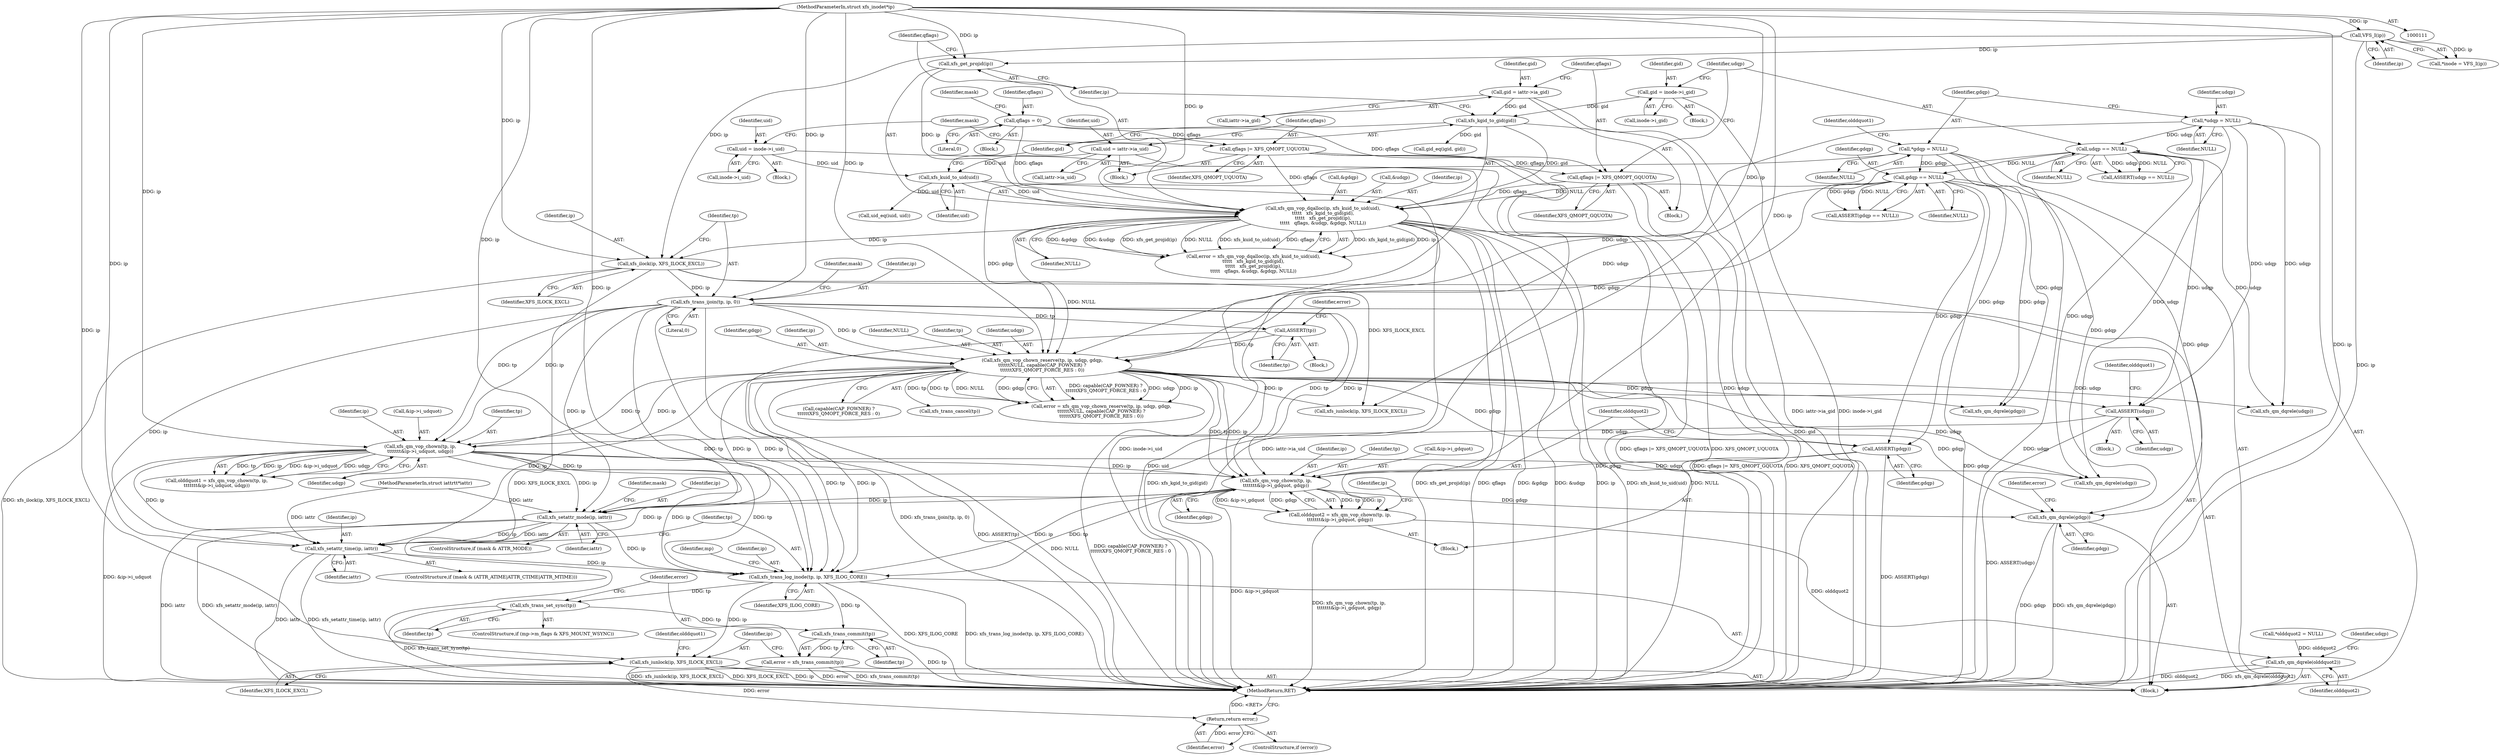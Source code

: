 digraph "0_linux_1fb254aa983bf190cfd685d40c64a480a9bafaee@API" {
"1000460" [label="(Call,xfs_qm_vop_chown(tp, ip,\n\t\t\t\t\t\t\t&ip->i_gdquot, gdqp))"];
"1000281" [label="(Call,xfs_trans_ijoin(tp, ip, 0))"];
"1000278" [label="(Call,xfs_ilock(ip, XFS_ILOCK_EXCL))"];
"1000125" [label="(Call,VFS_I(ip))"];
"1000112" [label="(MethodParameterIn,struct xfs_inode\t*ip)"];
"1000243" [label="(Call,xfs_qm_vop_dqalloc(ip, xfs_kuid_to_uid(uid),\n\t\t\t\t\t   xfs_kgid_to_gid(gid),\n\t\t\t\t\t   xfs_get_projid(ip),\n\t\t\t\t\t   qflags, &udqp, &gdqp, NULL))"];
"1000249" [label="(Call,xfs_get_projid(ip))"];
"1000245" [label="(Call,xfs_kuid_to_uid(uid))"];
"1000205" [label="(Call,uid = inode->i_uid)"];
"1000195" [label="(Call,uid = iattr->ia_uid)"];
"1000247" [label="(Call,xfs_kgid_to_gid(gid))"];
"1000218" [label="(Call,gid = iattr->ia_gid)"];
"1000228" [label="(Call,gid = inode->i_gid)"];
"1000200" [label="(Call,qflags |= XFS_QMOPT_UQUOTA)"];
"1000184" [label="(Call,qflags = 0)"];
"1000223" [label="(Call,qflags |= XFS_QMOPT_GQUOTA)"];
"1000238" [label="(Call,gdqp == NULL)"];
"1000156" [label="(Call,*gdqp = NULL)"];
"1000234" [label="(Call,udqp == NULL)"];
"1000152" [label="(Call,*udqp = NULL)"];
"1000408" [label="(Call,xfs_qm_vop_chown(tp, ip,\n\t\t\t\t\t\t\t&ip->i_udquot, udqp))"];
"1000346" [label="(Call,xfs_qm_vop_chown_reserve(tp, ip, udqp, gdqp,\n\t\t\t\t\t\tNULL, capable(CAP_FOWNER) ?\n\t\t\t\t\t\tXFS_QMOPT_FORCE_RES : 0))"];
"1000342" [label="(Call,ASSERT(tp))"];
"1000404" [label="(Call,ASSERT(udqp))"];
"1000456" [label="(Call,ASSERT(gdqp))"];
"1000458" [label="(Call,olddquot2 = xfs_qm_vop_chown(tp, ip,\n\t\t\t\t\t\t\t&ip->i_gdquot, gdqp))"];
"1000523" [label="(Call,xfs_qm_dqrele(olddquot2))"];
"1000485" [label="(Call,xfs_setattr_mode(ip, iattr))"];
"1000496" [label="(Call,xfs_setattr_time(ip, iattr))"];
"1000499" [label="(Call,xfs_trans_log_inode(tp, ip, XFS_ILOG_CORE))"];
"1000512" [label="(Call,xfs_trans_set_sync(tp))"];
"1000516" [label="(Call,xfs_trans_commit(tp))"];
"1000514" [label="(Call,error = xfs_trans_commit(tp))"];
"1000531" [label="(Return,return error;)"];
"1000518" [label="(Call,xfs_iunlock(ip, XFS_ILOCK_EXCL))"];
"1000527" [label="(Call,xfs_qm_dqrele(gdqp))"];
"1000249" [label="(Call,xfs_get_projid(ip))"];
"1000460" [label="(Call,xfs_qm_vop_chown(tp, ip,\n\t\t\t\t\t\t\t&ip->i_gdquot, gdqp))"];
"1000516" [label="(Call,xfs_trans_commit(tp))"];
"1000486" [label="(Identifier,ip)"];
"1000186" [label="(Literal,0)"];
"1000287" [label="(Identifier,mask)"];
"1000569" [label="(MethodReturn,RET)"];
"1000234" [label="(Call,udqp == NULL)"];
"1000498" [label="(Identifier,iattr)"];
"1000346" [label="(Call,xfs_qm_vop_chown_reserve(tp, ip, udqp, gdqp,\n\t\t\t\t\t\tNULL, capable(CAP_FOWNER) ?\n\t\t\t\t\t\tXFS_QMOPT_FORCE_RES : 0))"];
"1000409" [label="(Identifier,tp)"];
"1000456" [label="(Call,ASSERT(gdqp))"];
"1000194" [label="(Block,)"];
"1000190" [label="(Identifier,mask)"];
"1000410" [label="(Identifier,ip)"];
"1000281" [label="(Call,xfs_trans_ijoin(tp, ip, 0))"];
"1000343" [label="(Identifier,tp)"];
"1000512" [label="(Call,xfs_trans_set_sync(tp))"];
"1000225" [label="(Identifier,XFS_QMOPT_GQUOTA)"];
"1000517" [label="(Identifier,tp)"];
"1000254" [label="(Call,&gdqp)"];
"1000158" [label="(Identifier,NULL)"];
"1000112" [label="(MethodParameterIn,struct xfs_inode\t*ip)"];
"1000341" [label="(Block,)"];
"1000351" [label="(Identifier,NULL)"];
"1000500" [label="(Identifier,tp)"];
"1000458" [label="(Call,olddquot2 = xfs_qm_vop_chown(tp, ip,\n\t\t\t\t\t\t\t&ip->i_gdquot, gdqp))"];
"1000213" [label="(Identifier,mask)"];
"1000488" [label="(ControlStructure,if (mask & (ATTR_ATIME|ATTR_CTIME|ATTR_MTIME)))"];
"1000251" [label="(Identifier,qflags)"];
"1000207" [label="(Call,inode->i_uid)"];
"1000205" [label="(Call,uid = inode->i_uid)"];
"1000279" [label="(Identifier,ip)"];
"1000431" [label="(Call,gid_eq(igid, gid))"];
"1000202" [label="(Identifier,XFS_QMOPT_UQUOTA)"];
"1000201" [label="(Identifier,qflags)"];
"1000154" [label="(Identifier,NULL)"];
"1000407" [label="(Identifier,olddquot1)"];
"1000499" [label="(Call,xfs_trans_log_inode(tp, ip, XFS_ILOG_CORE))"];
"1000404" [label="(Call,ASSERT(udqp))"];
"1000347" [label="(Identifier,tp)"];
"1000256" [label="(Identifier,NULL)"];
"1000219" [label="(Identifier,gid)"];
"1000283" [label="(Identifier,ip)"];
"1000565" [label="(Call,xfs_qm_dqrele(gdqp))"];
"1000563" [label="(Call,xfs_qm_dqrele(udqp))"];
"1000240" [label="(Identifier,NULL)"];
"1000504" [label="(Identifier,mp)"];
"1000278" [label="(Call,xfs_ilock(ip, XFS_ILOCK_EXCL))"];
"1000462" [label="(Identifier,ip)"];
"1000559" [label="(Call,xfs_iunlock(ip, XFS_ILOCK_EXCL))"];
"1000487" [label="(Identifier,iattr)"];
"1000237" [label="(Call,ASSERT(gdqp == NULL))"];
"1000352" [label="(Call,capable(CAP_FOWNER) ?\n\t\t\t\t\t\tXFS_QMOPT_FORCE_RES : 0)"];
"1000526" [label="(Identifier,udqp)"];
"1000284" [label="(Literal,0)"];
"1000206" [label="(Identifier,uid)"];
"1000164" [label="(Call,*olddquot2 = NULL)"];
"1000245" [label="(Call,xfs_kuid_to_uid(uid))"];
"1000525" [label="(Call,xfs_qm_dqrele(udqp))"];
"1000485" [label="(Call,xfs_setattr_mode(ip, iattr))"];
"1000506" [label="(ControlStructure,if (mp->m_flags & XFS_MOUNT_WSYNC))"];
"1000230" [label="(Call,inode->i_gid)"];
"1000457" [label="(Identifier,gdqp)"];
"1000415" [label="(Identifier,udqp)"];
"1000528" [label="(Identifier,gdqp)"];
"1000557" [label="(Call,xfs_trans_cancel(tp))"];
"1000502" [label="(Identifier,XFS_ILOG_CORE)"];
"1000252" [label="(Call,&udqp)"];
"1000196" [label="(Identifier,uid)"];
"1000411" [label="(Call,&ip->i_udquot)"];
"1000527" [label="(Call,xfs_qm_dqrele(gdqp))"];
"1000223" [label="(Call,qflags |= XFS_QMOPT_GQUOTA)"];
"1000229" [label="(Identifier,gid)"];
"1000157" [label="(Identifier,gdqp)"];
"1000349" [label="(Identifier,udqp)"];
"1000153" [label="(Identifier,udqp)"];
"1000518" [label="(Call,xfs_iunlock(ip, XFS_ILOCK_EXCL))"];
"1000156" [label="(Call,*gdqp = NULL)"];
"1000461" [label="(Identifier,tp)"];
"1000532" [label="(Identifier,error)"];
"1000182" [label="(Block,)"];
"1000123" [label="(Call,*inode = VFS_I(ip))"];
"1000490" [label="(Identifier,mask)"];
"1000113" [label="(MethodParameterIn,struct iattr\t\t*iattr)"];
"1000530" [label="(Identifier,error)"];
"1000514" [label="(Call,error = xfs_trans_commit(tp))"];
"1000344" [label="(Call,error = xfs_qm_vop_chown_reserve(tp, ip, udqp, gdqp,\n\t\t\t\t\t\tNULL, capable(CAP_FOWNER) ?\n\t\t\t\t\t\tXFS_QMOPT_FORCE_RES : 0))"];
"1000241" [label="(Call,error = xfs_qm_vop_dqalloc(ip, xfs_kuid_to_uid(uid),\n\t\t\t\t\t   xfs_kgid_to_gid(gid),\n\t\t\t\t\t   xfs_get_projid(ip),\n\t\t\t\t\t   qflags, &udqp, &gdqp, NULL))"];
"1000185" [label="(Identifier,qflags)"];
"1000524" [label="(Identifier,olddquot2)"];
"1000235" [label="(Identifier,udqp)"];
"1000161" [label="(Identifier,olddquot1)"];
"1000350" [label="(Identifier,gdqp)"];
"1000236" [label="(Identifier,NULL)"];
"1000342" [label="(Call,ASSERT(tp))"];
"1000282" [label="(Identifier,tp)"];
"1000408" [label="(Call,xfs_qm_vop_chown(tp, ip,\n\t\t\t\t\t\t\t&ip->i_udquot, udqp))"];
"1000247" [label="(Call,xfs_kgid_to_gid(gid))"];
"1000204" [label="(Block,)"];
"1000531" [label="(Return,return error;)"];
"1000218" [label="(Call,gid = iattr->ia_gid)"];
"1000497" [label="(Identifier,ip)"];
"1000399" [label="(Block,)"];
"1000522" [label="(Identifier,olddquot1)"];
"1000184" [label="(Call,qflags = 0)"];
"1000520" [label="(Identifier,XFS_ILOCK_EXCL)"];
"1000406" [label="(Call,olddquot1 = xfs_qm_vop_chown(tp, ip,\n\t\t\t\t\t\t\t&ip->i_udquot, udqp))"];
"1000195" [label="(Call,uid = iattr->ia_uid)"];
"1000481" [label="(ControlStructure,if (mask & ATTR_MODE))"];
"1000459" [label="(Identifier,olddquot2)"];
"1000463" [label="(Call,&ip->i_gdquot)"];
"1000519" [label="(Identifier,ip)"];
"1000238" [label="(Call,gdqp == NULL)"];
"1000496" [label="(Call,xfs_setattr_time(ip, iattr))"];
"1000246" [label="(Identifier,uid)"];
"1000239" [label="(Identifier,gdqp)"];
"1000280" [label="(Identifier,XFS_ILOCK_EXCL)"];
"1000523" [label="(Call,xfs_qm_dqrele(olddquot2))"];
"1000513" [label="(Identifier,tp)"];
"1000228" [label="(Call,gid = inode->i_gid)"];
"1000389" [label="(Call,uid_eq(iuid, uid))"];
"1000115" [label="(Block,)"];
"1000348" [label="(Identifier,ip)"];
"1000224" [label="(Identifier,qflags)"];
"1000233" [label="(Call,ASSERT(udqp == NULL))"];
"1000515" [label="(Identifier,error)"];
"1000244" [label="(Identifier,ip)"];
"1000467" [label="(Identifier,gdqp)"];
"1000197" [label="(Call,iattr->ia_uid)"];
"1000248" [label="(Identifier,gid)"];
"1000250" [label="(Identifier,ip)"];
"1000529" [label="(ControlStructure,if (error))"];
"1000152" [label="(Call,*udqp = NULL)"];
"1000126" [label="(Identifier,ip)"];
"1000243" [label="(Call,xfs_qm_vop_dqalloc(ip, xfs_kuid_to_uid(uid),\n\t\t\t\t\t   xfs_kgid_to_gid(gid),\n\t\t\t\t\t   xfs_get_projid(ip),\n\t\t\t\t\t   qflags, &udqp, &gdqp, NULL))"];
"1000125" [label="(Call,VFS_I(ip))"];
"1000405" [label="(Identifier,udqp)"];
"1000227" [label="(Block,)"];
"1000220" [label="(Call,iattr->ia_gid)"];
"1000441" [label="(Block,)"];
"1000501" [label="(Identifier,ip)"];
"1000471" [label="(Identifier,ip)"];
"1000200" [label="(Call,qflags |= XFS_QMOPT_UQUOTA)"];
"1000345" [label="(Identifier,error)"];
"1000217" [label="(Block,)"];
"1000460" -> "1000458"  [label="AST: "];
"1000460" -> "1000467"  [label="CFG: "];
"1000461" -> "1000460"  [label="AST: "];
"1000462" -> "1000460"  [label="AST: "];
"1000463" -> "1000460"  [label="AST: "];
"1000467" -> "1000460"  [label="AST: "];
"1000458" -> "1000460"  [label="CFG: "];
"1000460" -> "1000569"  [label="DDG: &ip->i_gdquot"];
"1000460" -> "1000458"  [label="DDG: tp"];
"1000460" -> "1000458"  [label="DDG: ip"];
"1000460" -> "1000458"  [label="DDG: &ip->i_gdquot"];
"1000460" -> "1000458"  [label="DDG: gdqp"];
"1000281" -> "1000460"  [label="DDG: tp"];
"1000281" -> "1000460"  [label="DDG: ip"];
"1000408" -> "1000460"  [label="DDG: tp"];
"1000408" -> "1000460"  [label="DDG: ip"];
"1000346" -> "1000460"  [label="DDG: tp"];
"1000346" -> "1000460"  [label="DDG: ip"];
"1000112" -> "1000460"  [label="DDG: ip"];
"1000456" -> "1000460"  [label="DDG: gdqp"];
"1000460" -> "1000485"  [label="DDG: ip"];
"1000460" -> "1000496"  [label="DDG: ip"];
"1000460" -> "1000499"  [label="DDG: tp"];
"1000460" -> "1000499"  [label="DDG: ip"];
"1000460" -> "1000527"  [label="DDG: gdqp"];
"1000281" -> "1000115"  [label="AST: "];
"1000281" -> "1000284"  [label="CFG: "];
"1000282" -> "1000281"  [label="AST: "];
"1000283" -> "1000281"  [label="AST: "];
"1000284" -> "1000281"  [label="AST: "];
"1000287" -> "1000281"  [label="CFG: "];
"1000281" -> "1000569"  [label="DDG: xfs_trans_ijoin(tp, ip, 0)"];
"1000278" -> "1000281"  [label="DDG: ip"];
"1000112" -> "1000281"  [label="DDG: ip"];
"1000281" -> "1000342"  [label="DDG: tp"];
"1000281" -> "1000346"  [label="DDG: ip"];
"1000281" -> "1000408"  [label="DDG: tp"];
"1000281" -> "1000408"  [label="DDG: ip"];
"1000281" -> "1000485"  [label="DDG: ip"];
"1000281" -> "1000496"  [label="DDG: ip"];
"1000281" -> "1000499"  [label="DDG: tp"];
"1000281" -> "1000499"  [label="DDG: ip"];
"1000278" -> "1000115"  [label="AST: "];
"1000278" -> "1000280"  [label="CFG: "];
"1000279" -> "1000278"  [label="AST: "];
"1000280" -> "1000278"  [label="AST: "];
"1000282" -> "1000278"  [label="CFG: "];
"1000278" -> "1000569"  [label="DDG: xfs_ilock(ip, XFS_ILOCK_EXCL)"];
"1000125" -> "1000278"  [label="DDG: ip"];
"1000243" -> "1000278"  [label="DDG: ip"];
"1000112" -> "1000278"  [label="DDG: ip"];
"1000278" -> "1000518"  [label="DDG: XFS_ILOCK_EXCL"];
"1000278" -> "1000559"  [label="DDG: XFS_ILOCK_EXCL"];
"1000125" -> "1000123"  [label="AST: "];
"1000125" -> "1000126"  [label="CFG: "];
"1000126" -> "1000125"  [label="AST: "];
"1000123" -> "1000125"  [label="CFG: "];
"1000125" -> "1000569"  [label="DDG: ip"];
"1000125" -> "1000123"  [label="DDG: ip"];
"1000112" -> "1000125"  [label="DDG: ip"];
"1000125" -> "1000249"  [label="DDG: ip"];
"1000112" -> "1000111"  [label="AST: "];
"1000112" -> "1000569"  [label="DDG: ip"];
"1000112" -> "1000243"  [label="DDG: ip"];
"1000112" -> "1000249"  [label="DDG: ip"];
"1000112" -> "1000346"  [label="DDG: ip"];
"1000112" -> "1000408"  [label="DDG: ip"];
"1000112" -> "1000485"  [label="DDG: ip"];
"1000112" -> "1000496"  [label="DDG: ip"];
"1000112" -> "1000499"  [label="DDG: ip"];
"1000112" -> "1000518"  [label="DDG: ip"];
"1000112" -> "1000559"  [label="DDG: ip"];
"1000243" -> "1000241"  [label="AST: "];
"1000243" -> "1000256"  [label="CFG: "];
"1000244" -> "1000243"  [label="AST: "];
"1000245" -> "1000243"  [label="AST: "];
"1000247" -> "1000243"  [label="AST: "];
"1000249" -> "1000243"  [label="AST: "];
"1000251" -> "1000243"  [label="AST: "];
"1000252" -> "1000243"  [label="AST: "];
"1000254" -> "1000243"  [label="AST: "];
"1000256" -> "1000243"  [label="AST: "];
"1000241" -> "1000243"  [label="CFG: "];
"1000243" -> "1000569"  [label="DDG: qflags"];
"1000243" -> "1000569"  [label="DDG: &gdqp"];
"1000243" -> "1000569"  [label="DDG: &udqp"];
"1000243" -> "1000569"  [label="DDG: ip"];
"1000243" -> "1000569"  [label="DDG: xfs_kuid_to_uid(uid)"];
"1000243" -> "1000569"  [label="DDG: NULL"];
"1000243" -> "1000569"  [label="DDG: xfs_kgid_to_gid(gid)"];
"1000243" -> "1000569"  [label="DDG: xfs_get_projid(ip)"];
"1000243" -> "1000241"  [label="DDG: xfs_kgid_to_gid(gid)"];
"1000243" -> "1000241"  [label="DDG: ip"];
"1000243" -> "1000241"  [label="DDG: &gdqp"];
"1000243" -> "1000241"  [label="DDG: &udqp"];
"1000243" -> "1000241"  [label="DDG: xfs_get_projid(ip)"];
"1000243" -> "1000241"  [label="DDG: NULL"];
"1000243" -> "1000241"  [label="DDG: xfs_kuid_to_uid(uid)"];
"1000243" -> "1000241"  [label="DDG: qflags"];
"1000249" -> "1000243"  [label="DDG: ip"];
"1000245" -> "1000243"  [label="DDG: uid"];
"1000247" -> "1000243"  [label="DDG: gid"];
"1000200" -> "1000243"  [label="DDG: qflags"];
"1000184" -> "1000243"  [label="DDG: qflags"];
"1000223" -> "1000243"  [label="DDG: qflags"];
"1000238" -> "1000243"  [label="DDG: NULL"];
"1000243" -> "1000346"  [label="DDG: NULL"];
"1000249" -> "1000250"  [label="CFG: "];
"1000250" -> "1000249"  [label="AST: "];
"1000251" -> "1000249"  [label="CFG: "];
"1000245" -> "1000246"  [label="CFG: "];
"1000246" -> "1000245"  [label="AST: "];
"1000248" -> "1000245"  [label="CFG: "];
"1000245" -> "1000569"  [label="DDG: uid"];
"1000205" -> "1000245"  [label="DDG: uid"];
"1000195" -> "1000245"  [label="DDG: uid"];
"1000245" -> "1000389"  [label="DDG: uid"];
"1000205" -> "1000204"  [label="AST: "];
"1000205" -> "1000207"  [label="CFG: "];
"1000206" -> "1000205"  [label="AST: "];
"1000207" -> "1000205"  [label="AST: "];
"1000213" -> "1000205"  [label="CFG: "];
"1000205" -> "1000569"  [label="DDG: inode->i_uid"];
"1000195" -> "1000194"  [label="AST: "];
"1000195" -> "1000197"  [label="CFG: "];
"1000196" -> "1000195"  [label="AST: "];
"1000197" -> "1000195"  [label="AST: "];
"1000201" -> "1000195"  [label="CFG: "];
"1000195" -> "1000569"  [label="DDG: iattr->ia_uid"];
"1000247" -> "1000248"  [label="CFG: "];
"1000248" -> "1000247"  [label="AST: "];
"1000250" -> "1000247"  [label="CFG: "];
"1000247" -> "1000569"  [label="DDG: gid"];
"1000218" -> "1000247"  [label="DDG: gid"];
"1000228" -> "1000247"  [label="DDG: gid"];
"1000247" -> "1000431"  [label="DDG: gid"];
"1000218" -> "1000217"  [label="AST: "];
"1000218" -> "1000220"  [label="CFG: "];
"1000219" -> "1000218"  [label="AST: "];
"1000220" -> "1000218"  [label="AST: "];
"1000224" -> "1000218"  [label="CFG: "];
"1000218" -> "1000569"  [label="DDG: iattr->ia_gid"];
"1000228" -> "1000227"  [label="AST: "];
"1000228" -> "1000230"  [label="CFG: "];
"1000229" -> "1000228"  [label="AST: "];
"1000230" -> "1000228"  [label="AST: "];
"1000235" -> "1000228"  [label="CFG: "];
"1000228" -> "1000569"  [label="DDG: inode->i_gid"];
"1000200" -> "1000194"  [label="AST: "];
"1000200" -> "1000202"  [label="CFG: "];
"1000201" -> "1000200"  [label="AST: "];
"1000202" -> "1000200"  [label="AST: "];
"1000213" -> "1000200"  [label="CFG: "];
"1000200" -> "1000569"  [label="DDG: qflags |= XFS_QMOPT_UQUOTA"];
"1000200" -> "1000569"  [label="DDG: XFS_QMOPT_UQUOTA"];
"1000184" -> "1000200"  [label="DDG: qflags"];
"1000200" -> "1000223"  [label="DDG: qflags"];
"1000184" -> "1000182"  [label="AST: "];
"1000184" -> "1000186"  [label="CFG: "];
"1000185" -> "1000184"  [label="AST: "];
"1000186" -> "1000184"  [label="AST: "];
"1000190" -> "1000184"  [label="CFG: "];
"1000184" -> "1000223"  [label="DDG: qflags"];
"1000223" -> "1000217"  [label="AST: "];
"1000223" -> "1000225"  [label="CFG: "];
"1000224" -> "1000223"  [label="AST: "];
"1000225" -> "1000223"  [label="AST: "];
"1000235" -> "1000223"  [label="CFG: "];
"1000223" -> "1000569"  [label="DDG: XFS_QMOPT_GQUOTA"];
"1000223" -> "1000569"  [label="DDG: qflags |= XFS_QMOPT_GQUOTA"];
"1000238" -> "1000237"  [label="AST: "];
"1000238" -> "1000240"  [label="CFG: "];
"1000239" -> "1000238"  [label="AST: "];
"1000240" -> "1000238"  [label="AST: "];
"1000237" -> "1000238"  [label="CFG: "];
"1000238" -> "1000569"  [label="DDG: gdqp"];
"1000238" -> "1000237"  [label="DDG: gdqp"];
"1000238" -> "1000237"  [label="DDG: NULL"];
"1000156" -> "1000238"  [label="DDG: gdqp"];
"1000234" -> "1000238"  [label="DDG: NULL"];
"1000238" -> "1000346"  [label="DDG: gdqp"];
"1000238" -> "1000456"  [label="DDG: gdqp"];
"1000238" -> "1000527"  [label="DDG: gdqp"];
"1000238" -> "1000565"  [label="DDG: gdqp"];
"1000156" -> "1000115"  [label="AST: "];
"1000156" -> "1000158"  [label="CFG: "];
"1000157" -> "1000156"  [label="AST: "];
"1000158" -> "1000156"  [label="AST: "];
"1000161" -> "1000156"  [label="CFG: "];
"1000156" -> "1000346"  [label="DDG: gdqp"];
"1000156" -> "1000456"  [label="DDG: gdqp"];
"1000156" -> "1000527"  [label="DDG: gdqp"];
"1000156" -> "1000565"  [label="DDG: gdqp"];
"1000234" -> "1000233"  [label="AST: "];
"1000234" -> "1000236"  [label="CFG: "];
"1000235" -> "1000234"  [label="AST: "];
"1000236" -> "1000234"  [label="AST: "];
"1000233" -> "1000234"  [label="CFG: "];
"1000234" -> "1000569"  [label="DDG: udqp"];
"1000234" -> "1000233"  [label="DDG: udqp"];
"1000234" -> "1000233"  [label="DDG: NULL"];
"1000152" -> "1000234"  [label="DDG: udqp"];
"1000234" -> "1000346"  [label="DDG: udqp"];
"1000234" -> "1000404"  [label="DDG: udqp"];
"1000234" -> "1000525"  [label="DDG: udqp"];
"1000234" -> "1000563"  [label="DDG: udqp"];
"1000152" -> "1000115"  [label="AST: "];
"1000152" -> "1000154"  [label="CFG: "];
"1000153" -> "1000152"  [label="AST: "];
"1000154" -> "1000152"  [label="AST: "];
"1000157" -> "1000152"  [label="CFG: "];
"1000152" -> "1000346"  [label="DDG: udqp"];
"1000152" -> "1000404"  [label="DDG: udqp"];
"1000152" -> "1000525"  [label="DDG: udqp"];
"1000152" -> "1000563"  [label="DDG: udqp"];
"1000408" -> "1000406"  [label="AST: "];
"1000408" -> "1000415"  [label="CFG: "];
"1000409" -> "1000408"  [label="AST: "];
"1000410" -> "1000408"  [label="AST: "];
"1000411" -> "1000408"  [label="AST: "];
"1000415" -> "1000408"  [label="AST: "];
"1000406" -> "1000408"  [label="CFG: "];
"1000408" -> "1000569"  [label="DDG: &ip->i_udquot"];
"1000408" -> "1000406"  [label="DDG: tp"];
"1000408" -> "1000406"  [label="DDG: ip"];
"1000408" -> "1000406"  [label="DDG: &ip->i_udquot"];
"1000408" -> "1000406"  [label="DDG: udqp"];
"1000346" -> "1000408"  [label="DDG: tp"];
"1000346" -> "1000408"  [label="DDG: ip"];
"1000404" -> "1000408"  [label="DDG: udqp"];
"1000408" -> "1000485"  [label="DDG: ip"];
"1000408" -> "1000496"  [label="DDG: ip"];
"1000408" -> "1000499"  [label="DDG: tp"];
"1000408" -> "1000499"  [label="DDG: ip"];
"1000408" -> "1000525"  [label="DDG: udqp"];
"1000346" -> "1000344"  [label="AST: "];
"1000346" -> "1000352"  [label="CFG: "];
"1000347" -> "1000346"  [label="AST: "];
"1000348" -> "1000346"  [label="AST: "];
"1000349" -> "1000346"  [label="AST: "];
"1000350" -> "1000346"  [label="AST: "];
"1000351" -> "1000346"  [label="AST: "];
"1000352" -> "1000346"  [label="AST: "];
"1000344" -> "1000346"  [label="CFG: "];
"1000346" -> "1000569"  [label="DDG: NULL"];
"1000346" -> "1000569"  [label="DDG: capable(CAP_FOWNER) ?\n\t\t\t\t\t\tXFS_QMOPT_FORCE_RES : 0"];
"1000346" -> "1000344"  [label="DDG: capable(CAP_FOWNER) ?\n\t\t\t\t\t\tXFS_QMOPT_FORCE_RES : 0"];
"1000346" -> "1000344"  [label="DDG: udqp"];
"1000346" -> "1000344"  [label="DDG: ip"];
"1000346" -> "1000344"  [label="DDG: tp"];
"1000346" -> "1000344"  [label="DDG: NULL"];
"1000346" -> "1000344"  [label="DDG: gdqp"];
"1000342" -> "1000346"  [label="DDG: tp"];
"1000346" -> "1000404"  [label="DDG: udqp"];
"1000346" -> "1000456"  [label="DDG: gdqp"];
"1000346" -> "1000485"  [label="DDG: ip"];
"1000346" -> "1000496"  [label="DDG: ip"];
"1000346" -> "1000499"  [label="DDG: tp"];
"1000346" -> "1000499"  [label="DDG: ip"];
"1000346" -> "1000525"  [label="DDG: udqp"];
"1000346" -> "1000527"  [label="DDG: gdqp"];
"1000346" -> "1000557"  [label="DDG: tp"];
"1000346" -> "1000559"  [label="DDG: ip"];
"1000346" -> "1000563"  [label="DDG: udqp"];
"1000346" -> "1000565"  [label="DDG: gdqp"];
"1000342" -> "1000341"  [label="AST: "];
"1000342" -> "1000343"  [label="CFG: "];
"1000343" -> "1000342"  [label="AST: "];
"1000345" -> "1000342"  [label="CFG: "];
"1000342" -> "1000569"  [label="DDG: ASSERT(tp)"];
"1000404" -> "1000399"  [label="AST: "];
"1000404" -> "1000405"  [label="CFG: "];
"1000405" -> "1000404"  [label="AST: "];
"1000407" -> "1000404"  [label="CFG: "];
"1000404" -> "1000569"  [label="DDG: ASSERT(udqp)"];
"1000456" -> "1000441"  [label="AST: "];
"1000456" -> "1000457"  [label="CFG: "];
"1000457" -> "1000456"  [label="AST: "];
"1000459" -> "1000456"  [label="CFG: "];
"1000456" -> "1000569"  [label="DDG: ASSERT(gdqp)"];
"1000458" -> "1000441"  [label="AST: "];
"1000459" -> "1000458"  [label="AST: "];
"1000471" -> "1000458"  [label="CFG: "];
"1000458" -> "1000569"  [label="DDG: xfs_qm_vop_chown(tp, ip,\n\t\t\t\t\t\t\t&ip->i_gdquot, gdqp)"];
"1000458" -> "1000523"  [label="DDG: olddquot2"];
"1000523" -> "1000115"  [label="AST: "];
"1000523" -> "1000524"  [label="CFG: "];
"1000524" -> "1000523"  [label="AST: "];
"1000526" -> "1000523"  [label="CFG: "];
"1000523" -> "1000569"  [label="DDG: olddquot2"];
"1000523" -> "1000569"  [label="DDG: xfs_qm_dqrele(olddquot2)"];
"1000164" -> "1000523"  [label="DDG: olddquot2"];
"1000485" -> "1000481"  [label="AST: "];
"1000485" -> "1000487"  [label="CFG: "];
"1000486" -> "1000485"  [label="AST: "];
"1000487" -> "1000485"  [label="AST: "];
"1000490" -> "1000485"  [label="CFG: "];
"1000485" -> "1000569"  [label="DDG: iattr"];
"1000485" -> "1000569"  [label="DDG: xfs_setattr_mode(ip, iattr)"];
"1000113" -> "1000485"  [label="DDG: iattr"];
"1000485" -> "1000496"  [label="DDG: ip"];
"1000485" -> "1000496"  [label="DDG: iattr"];
"1000485" -> "1000499"  [label="DDG: ip"];
"1000496" -> "1000488"  [label="AST: "];
"1000496" -> "1000498"  [label="CFG: "];
"1000497" -> "1000496"  [label="AST: "];
"1000498" -> "1000496"  [label="AST: "];
"1000500" -> "1000496"  [label="CFG: "];
"1000496" -> "1000569"  [label="DDG: iattr"];
"1000496" -> "1000569"  [label="DDG: xfs_setattr_time(ip, iattr)"];
"1000113" -> "1000496"  [label="DDG: iattr"];
"1000496" -> "1000499"  [label="DDG: ip"];
"1000499" -> "1000115"  [label="AST: "];
"1000499" -> "1000502"  [label="CFG: "];
"1000500" -> "1000499"  [label="AST: "];
"1000501" -> "1000499"  [label="AST: "];
"1000502" -> "1000499"  [label="AST: "];
"1000504" -> "1000499"  [label="CFG: "];
"1000499" -> "1000569"  [label="DDG: XFS_ILOG_CORE"];
"1000499" -> "1000569"  [label="DDG: xfs_trans_log_inode(tp, ip, XFS_ILOG_CORE)"];
"1000499" -> "1000512"  [label="DDG: tp"];
"1000499" -> "1000516"  [label="DDG: tp"];
"1000499" -> "1000518"  [label="DDG: ip"];
"1000512" -> "1000506"  [label="AST: "];
"1000512" -> "1000513"  [label="CFG: "];
"1000513" -> "1000512"  [label="AST: "];
"1000515" -> "1000512"  [label="CFG: "];
"1000512" -> "1000569"  [label="DDG: xfs_trans_set_sync(tp)"];
"1000512" -> "1000516"  [label="DDG: tp"];
"1000516" -> "1000514"  [label="AST: "];
"1000516" -> "1000517"  [label="CFG: "];
"1000517" -> "1000516"  [label="AST: "];
"1000514" -> "1000516"  [label="CFG: "];
"1000516" -> "1000569"  [label="DDG: tp"];
"1000516" -> "1000514"  [label="DDG: tp"];
"1000514" -> "1000115"  [label="AST: "];
"1000515" -> "1000514"  [label="AST: "];
"1000519" -> "1000514"  [label="CFG: "];
"1000514" -> "1000569"  [label="DDG: error"];
"1000514" -> "1000569"  [label="DDG: xfs_trans_commit(tp)"];
"1000514" -> "1000531"  [label="DDG: error"];
"1000531" -> "1000529"  [label="AST: "];
"1000531" -> "1000532"  [label="CFG: "];
"1000532" -> "1000531"  [label="AST: "];
"1000569" -> "1000531"  [label="CFG: "];
"1000531" -> "1000569"  [label="DDG: <RET>"];
"1000532" -> "1000531"  [label="DDG: error"];
"1000518" -> "1000115"  [label="AST: "];
"1000518" -> "1000520"  [label="CFG: "];
"1000519" -> "1000518"  [label="AST: "];
"1000520" -> "1000518"  [label="AST: "];
"1000522" -> "1000518"  [label="CFG: "];
"1000518" -> "1000569"  [label="DDG: XFS_ILOCK_EXCL"];
"1000518" -> "1000569"  [label="DDG: ip"];
"1000518" -> "1000569"  [label="DDG: xfs_iunlock(ip, XFS_ILOCK_EXCL)"];
"1000527" -> "1000115"  [label="AST: "];
"1000527" -> "1000528"  [label="CFG: "];
"1000528" -> "1000527"  [label="AST: "];
"1000530" -> "1000527"  [label="CFG: "];
"1000527" -> "1000569"  [label="DDG: gdqp"];
"1000527" -> "1000569"  [label="DDG: xfs_qm_dqrele(gdqp)"];
}
